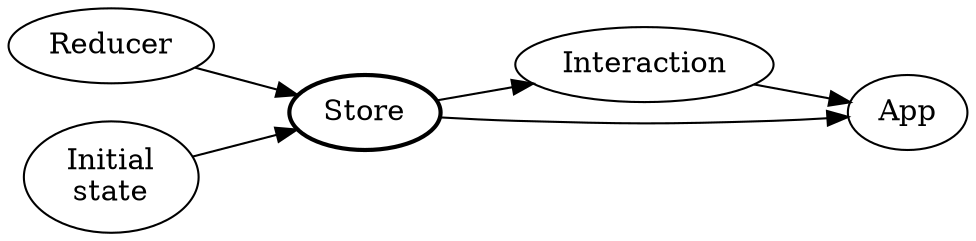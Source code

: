 digraph {
	rankdir = LR
	reducer [label="Reducer"]
	initial [label="Initial\nstate"]
	store [label="Store",style=bold]
	interaction [label="Interaction"]
	app [label="App"]

	initial -> store
	reducer -> store
	store -> interaction
	store -> app
	interaction -> app
}